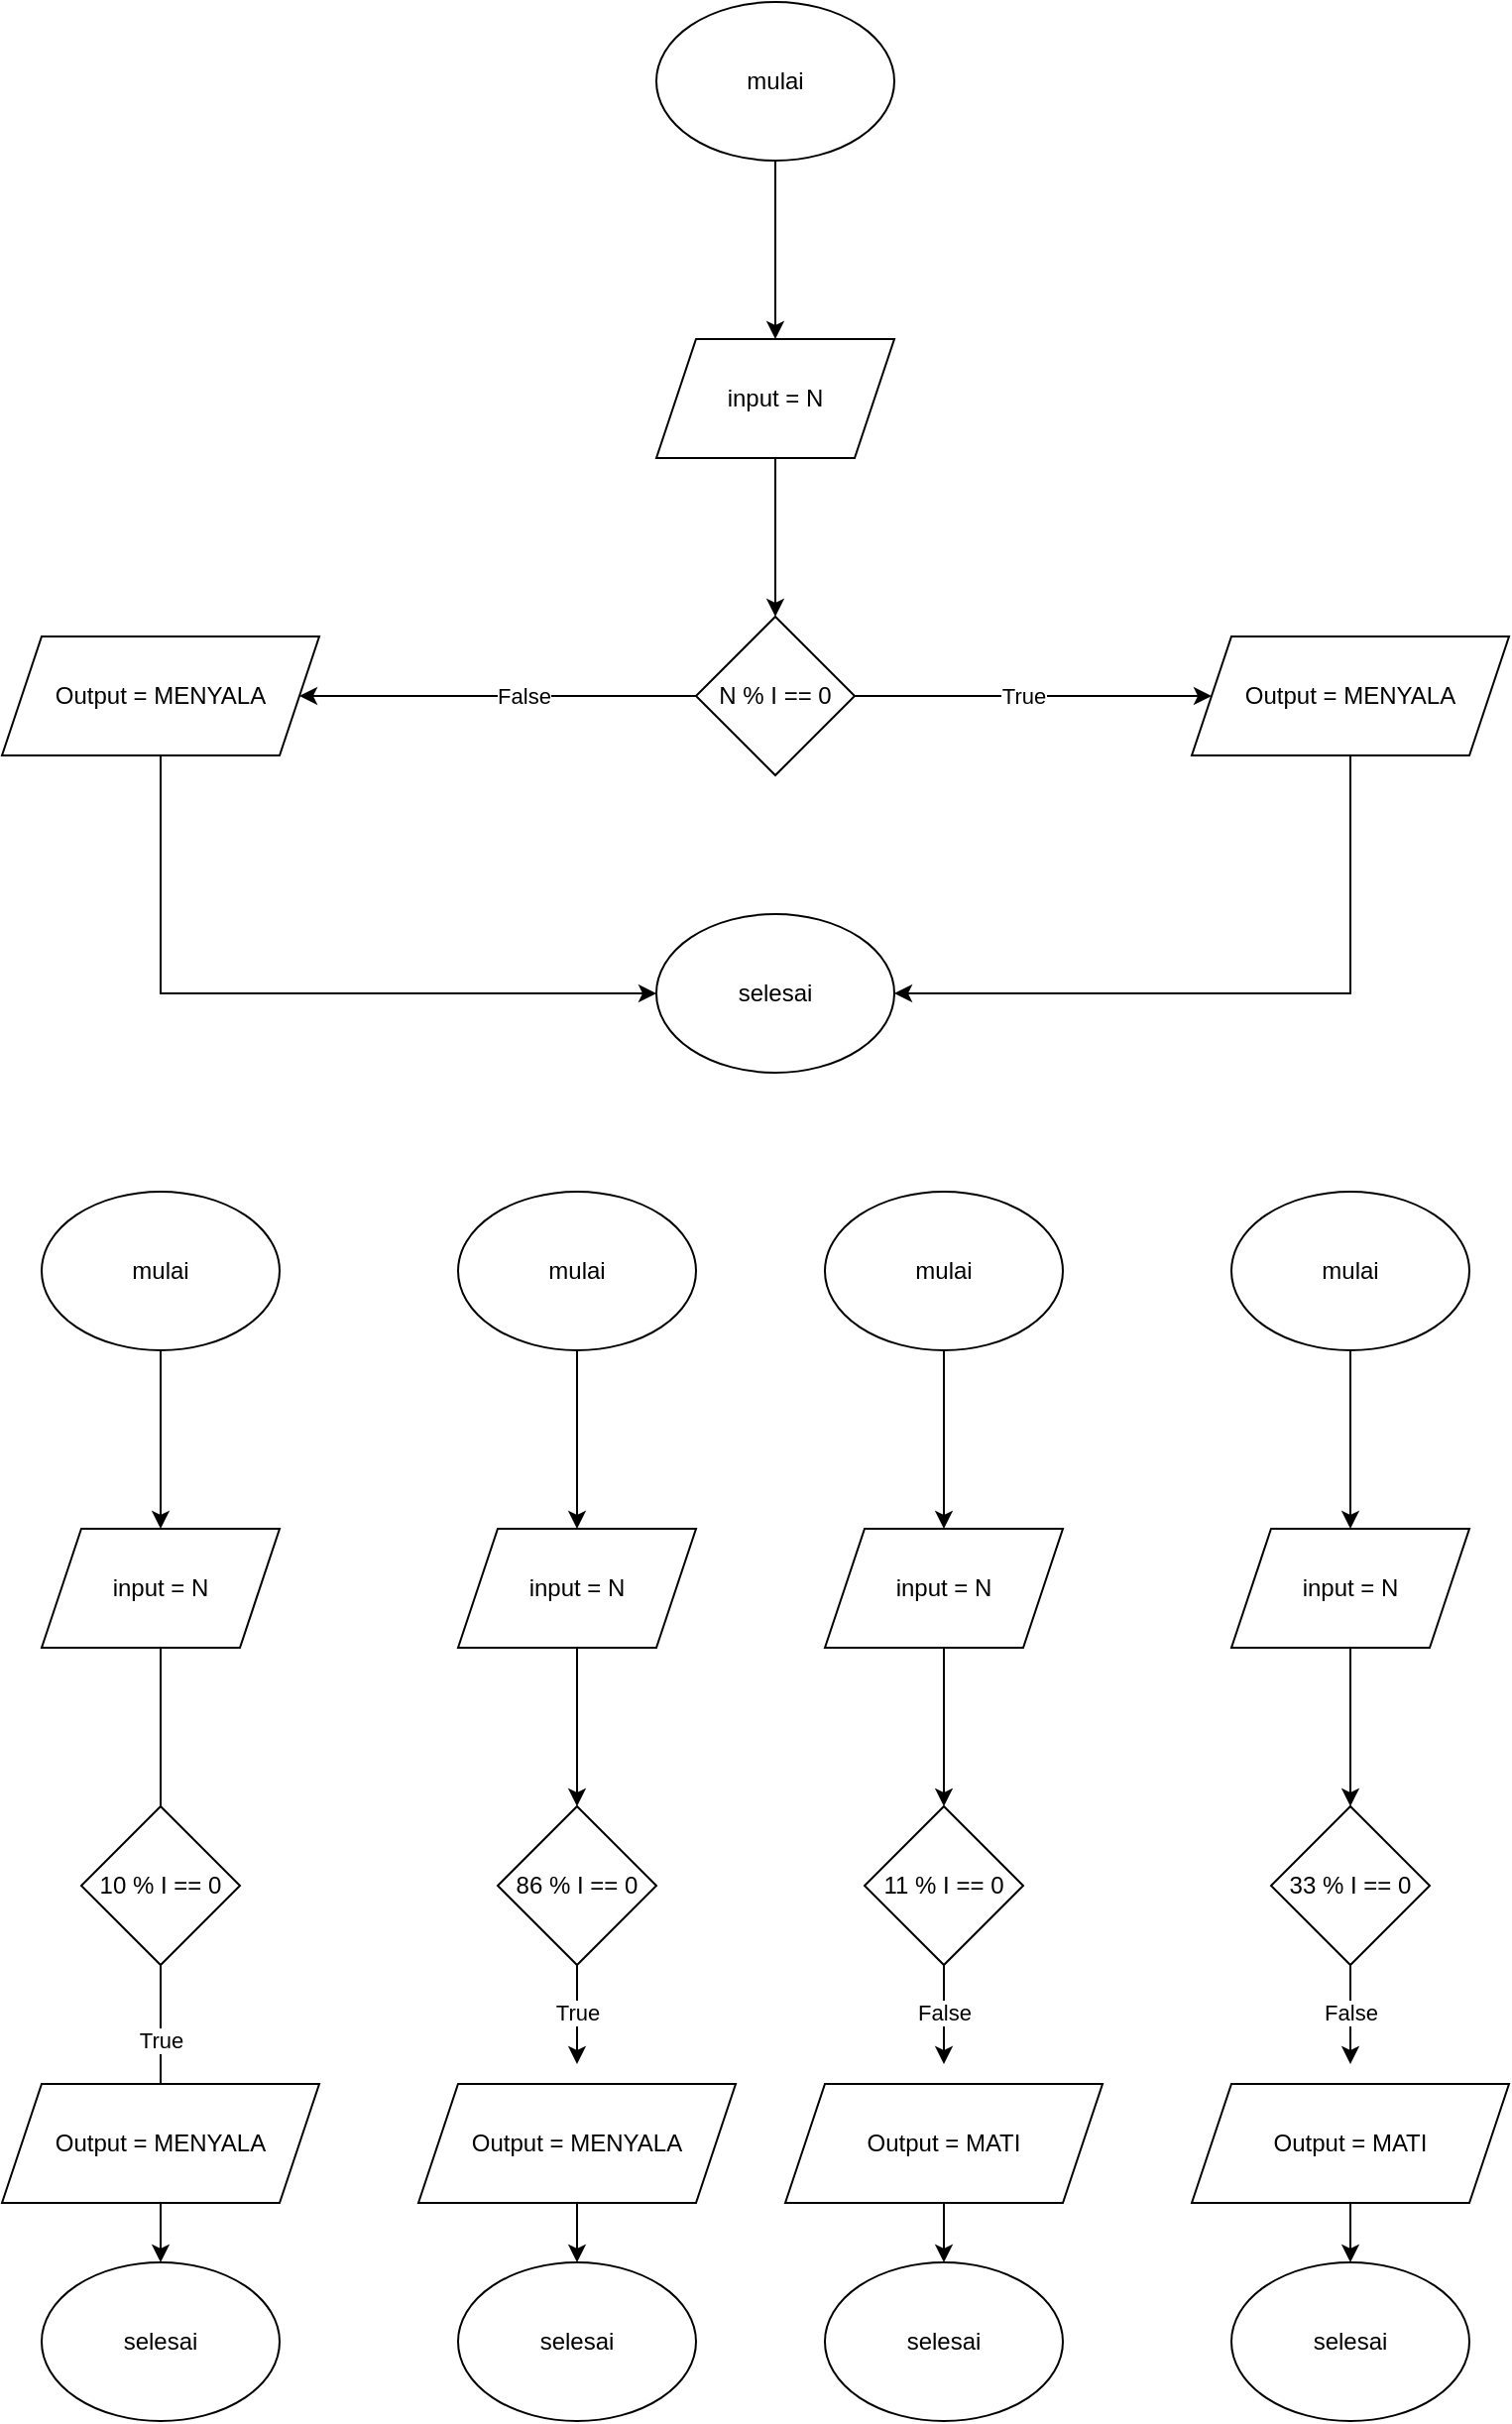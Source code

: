<mxfile version="21.7.4" type="github">
  <diagram name="Page-1" id="12Rv5dcUaICAHiCcWi_1">
    <mxGraphModel dx="1235" dy="628" grid="1" gridSize="10" guides="1" tooltips="1" connect="1" arrows="1" fold="1" page="1" pageScale="1" pageWidth="850" pageHeight="1100" math="0" shadow="0">
      <root>
        <mxCell id="0" />
        <mxCell id="1" parent="0" />
        <mxCell id="1ctL4JDtoW2BFLNi-hBh-3" value="" style="edgeStyle=orthogonalEdgeStyle;rounded=0;orthogonalLoop=1;jettySize=auto;html=1;" edge="1" parent="1" source="1ctL4JDtoW2BFLNi-hBh-1" target="1ctL4JDtoW2BFLNi-hBh-2">
          <mxGeometry relative="1" as="geometry" />
        </mxCell>
        <mxCell id="1ctL4JDtoW2BFLNi-hBh-1" value="mulai" style="ellipse;whiteSpace=wrap;html=1;" vertex="1" parent="1">
          <mxGeometry x="360" y="40" width="120" height="80" as="geometry" />
        </mxCell>
        <mxCell id="1ctL4JDtoW2BFLNi-hBh-5" value="" style="edgeStyle=orthogonalEdgeStyle;rounded=0;orthogonalLoop=1;jettySize=auto;html=1;" edge="1" parent="1" source="1ctL4JDtoW2BFLNi-hBh-2">
          <mxGeometry relative="1" as="geometry">
            <mxPoint x="420" y="350" as="targetPoint" />
          </mxGeometry>
        </mxCell>
        <mxCell id="1ctL4JDtoW2BFLNi-hBh-2" value="input = N" style="shape=parallelogram;perimeter=parallelogramPerimeter;whiteSpace=wrap;html=1;fixedSize=1;" vertex="1" parent="1">
          <mxGeometry x="360" y="210" width="120" height="60" as="geometry" />
        </mxCell>
        <mxCell id="1ctL4JDtoW2BFLNi-hBh-7" style="edgeStyle=orthogonalEdgeStyle;rounded=0;orthogonalLoop=1;jettySize=auto;html=1;" edge="1" parent="1" source="1ctL4JDtoW2BFLNi-hBh-6" target="1ctL4JDtoW2BFLNi-hBh-9">
          <mxGeometry relative="1" as="geometry">
            <mxPoint x="610" y="390" as="targetPoint" />
          </mxGeometry>
        </mxCell>
        <mxCell id="1ctL4JDtoW2BFLNi-hBh-8" value="True" style="edgeLabel;html=1;align=center;verticalAlign=middle;resizable=0;points=[];" vertex="1" connectable="0" parent="1ctL4JDtoW2BFLNi-hBh-7">
          <mxGeometry x="-0.054" relative="1" as="geometry">
            <mxPoint as="offset" />
          </mxGeometry>
        </mxCell>
        <mxCell id="1ctL4JDtoW2BFLNi-hBh-11" style="edgeStyle=orthogonalEdgeStyle;rounded=0;orthogonalLoop=1;jettySize=auto;html=1;" edge="1" parent="1" source="1ctL4JDtoW2BFLNi-hBh-6" target="1ctL4JDtoW2BFLNi-hBh-10">
          <mxGeometry relative="1" as="geometry" />
        </mxCell>
        <mxCell id="1ctL4JDtoW2BFLNi-hBh-12" value="False" style="edgeLabel;html=1;align=center;verticalAlign=middle;resizable=0;points=[];" vertex="1" connectable="0" parent="1ctL4JDtoW2BFLNi-hBh-11">
          <mxGeometry x="-0.132" relative="1" as="geometry">
            <mxPoint as="offset" />
          </mxGeometry>
        </mxCell>
        <mxCell id="1ctL4JDtoW2BFLNi-hBh-6" value="N % I == 0" style="rhombus;whiteSpace=wrap;html=1;" vertex="1" parent="1">
          <mxGeometry x="380" y="350" width="80" height="80" as="geometry" />
        </mxCell>
        <mxCell id="1ctL4JDtoW2BFLNi-hBh-17" style="edgeStyle=orthogonalEdgeStyle;rounded=0;orthogonalLoop=1;jettySize=auto;html=1;entryX=1;entryY=0.5;entryDx=0;entryDy=0;" edge="1" parent="1" source="1ctL4JDtoW2BFLNi-hBh-9" target="1ctL4JDtoW2BFLNi-hBh-15">
          <mxGeometry relative="1" as="geometry">
            <Array as="points">
              <mxPoint x="710" y="540" />
            </Array>
          </mxGeometry>
        </mxCell>
        <mxCell id="1ctL4JDtoW2BFLNi-hBh-9" value="Output = MENYALA" style="shape=parallelogram;perimeter=parallelogramPerimeter;whiteSpace=wrap;html=1;fixedSize=1;" vertex="1" parent="1">
          <mxGeometry x="630" y="360" width="160" height="60" as="geometry" />
        </mxCell>
        <mxCell id="1ctL4JDtoW2BFLNi-hBh-18" style="edgeStyle=orthogonalEdgeStyle;rounded=0;orthogonalLoop=1;jettySize=auto;html=1;entryX=0;entryY=0.5;entryDx=0;entryDy=0;" edge="1" parent="1" source="1ctL4JDtoW2BFLNi-hBh-10" target="1ctL4JDtoW2BFLNi-hBh-15">
          <mxGeometry relative="1" as="geometry">
            <Array as="points">
              <mxPoint x="110" y="540" />
            </Array>
          </mxGeometry>
        </mxCell>
        <mxCell id="1ctL4JDtoW2BFLNi-hBh-10" value="Output = MENYALA" style="shape=parallelogram;perimeter=parallelogramPerimeter;whiteSpace=wrap;html=1;fixedSize=1;" vertex="1" parent="1">
          <mxGeometry x="30" y="360" width="160" height="60" as="geometry" />
        </mxCell>
        <mxCell id="1ctL4JDtoW2BFLNi-hBh-15" value="selesai" style="ellipse;whiteSpace=wrap;html=1;" vertex="1" parent="1">
          <mxGeometry x="360" y="500" width="120" height="80" as="geometry" />
        </mxCell>
        <mxCell id="1ctL4JDtoW2BFLNi-hBh-19" value="" style="edgeStyle=orthogonalEdgeStyle;rounded=0;orthogonalLoop=1;jettySize=auto;html=1;" edge="1" parent="1" source="1ctL4JDtoW2BFLNi-hBh-20" target="1ctL4JDtoW2BFLNi-hBh-22">
          <mxGeometry relative="1" as="geometry" />
        </mxCell>
        <mxCell id="1ctL4JDtoW2BFLNi-hBh-20" value="mulai" style="ellipse;whiteSpace=wrap;html=1;" vertex="1" parent="1">
          <mxGeometry x="50" y="640" width="120" height="80" as="geometry" />
        </mxCell>
        <mxCell id="1ctL4JDtoW2BFLNi-hBh-21" value="" style="edgeStyle=orthogonalEdgeStyle;rounded=0;orthogonalLoop=1;jettySize=auto;html=1;" edge="1" parent="1" source="1ctL4JDtoW2BFLNi-hBh-22">
          <mxGeometry relative="1" as="geometry">
            <mxPoint x="110" y="980" as="targetPoint" />
          </mxGeometry>
        </mxCell>
        <mxCell id="1ctL4JDtoW2BFLNi-hBh-22" value="input = N" style="shape=parallelogram;perimeter=parallelogramPerimeter;whiteSpace=wrap;html=1;fixedSize=1;" vertex="1" parent="1">
          <mxGeometry x="50" y="810" width="120" height="60" as="geometry" />
        </mxCell>
        <mxCell id="1ctL4JDtoW2BFLNi-hBh-23" style="edgeStyle=orthogonalEdgeStyle;rounded=0;orthogonalLoop=1;jettySize=auto;html=1;" edge="1" parent="1" source="1ctL4JDtoW2BFLNi-hBh-27">
          <mxGeometry relative="1" as="geometry">
            <mxPoint x="110" y="1110" as="targetPoint" />
          </mxGeometry>
        </mxCell>
        <mxCell id="1ctL4JDtoW2BFLNi-hBh-24" value="True" style="edgeLabel;html=1;align=center;verticalAlign=middle;resizable=0;points=[];" vertex="1" connectable="0" parent="1ctL4JDtoW2BFLNi-hBh-23">
          <mxGeometry x="-0.054" relative="1" as="geometry">
            <mxPoint as="offset" />
          </mxGeometry>
        </mxCell>
        <mxCell id="1ctL4JDtoW2BFLNi-hBh-27" value="10 % I == 0" style="rhombus;whiteSpace=wrap;html=1;" vertex="1" parent="1">
          <mxGeometry x="70" y="950" width="80" height="80" as="geometry" />
        </mxCell>
        <mxCell id="1ctL4JDtoW2BFLNi-hBh-28" style="rounded=0;orthogonalLoop=1;jettySize=auto;html=1;entryX=0.5;entryY=0;entryDx=0;entryDy=0;" edge="1" parent="1" source="1ctL4JDtoW2BFLNi-hBh-29" target="1ctL4JDtoW2BFLNi-hBh-32">
          <mxGeometry relative="1" as="geometry" />
        </mxCell>
        <mxCell id="1ctL4JDtoW2BFLNi-hBh-29" value="Output = MENYALA" style="shape=parallelogram;perimeter=parallelogramPerimeter;whiteSpace=wrap;html=1;fixedSize=1;" vertex="1" parent="1">
          <mxGeometry x="30" y="1090" width="160" height="60" as="geometry" />
        </mxCell>
        <mxCell id="1ctL4JDtoW2BFLNi-hBh-32" value="selesai" style="ellipse;whiteSpace=wrap;html=1;" vertex="1" parent="1">
          <mxGeometry x="50" y="1180" width="120" height="80" as="geometry" />
        </mxCell>
        <mxCell id="1ctL4JDtoW2BFLNi-hBh-33" value="" style="edgeStyle=orthogonalEdgeStyle;rounded=0;orthogonalLoop=1;jettySize=auto;html=1;" edge="1" parent="1" source="1ctL4JDtoW2BFLNi-hBh-34" target="1ctL4JDtoW2BFLNi-hBh-36">
          <mxGeometry relative="1" as="geometry" />
        </mxCell>
        <mxCell id="1ctL4JDtoW2BFLNi-hBh-34" value="mulai" style="ellipse;whiteSpace=wrap;html=1;" vertex="1" parent="1">
          <mxGeometry x="260" y="640" width="120" height="80" as="geometry" />
        </mxCell>
        <mxCell id="1ctL4JDtoW2BFLNi-hBh-35" value="" style="edgeStyle=orthogonalEdgeStyle;rounded=0;orthogonalLoop=1;jettySize=auto;html=1;" edge="1" parent="1" source="1ctL4JDtoW2BFLNi-hBh-36">
          <mxGeometry relative="1" as="geometry">
            <mxPoint x="320" y="950" as="targetPoint" />
          </mxGeometry>
        </mxCell>
        <mxCell id="1ctL4JDtoW2BFLNi-hBh-36" value="input = N" style="shape=parallelogram;perimeter=parallelogramPerimeter;whiteSpace=wrap;html=1;fixedSize=1;" vertex="1" parent="1">
          <mxGeometry x="260" y="810" width="120" height="60" as="geometry" />
        </mxCell>
        <mxCell id="1ctL4JDtoW2BFLNi-hBh-37" style="edgeStyle=orthogonalEdgeStyle;rounded=0;orthogonalLoop=1;jettySize=auto;html=1;" edge="1" parent="1" source="1ctL4JDtoW2BFLNi-hBh-39">
          <mxGeometry relative="1" as="geometry">
            <mxPoint x="320" y="1080" as="targetPoint" />
          </mxGeometry>
        </mxCell>
        <mxCell id="1ctL4JDtoW2BFLNi-hBh-38" value="True" style="edgeLabel;html=1;align=center;verticalAlign=middle;resizable=0;points=[];" vertex="1" connectable="0" parent="1ctL4JDtoW2BFLNi-hBh-37">
          <mxGeometry x="-0.054" relative="1" as="geometry">
            <mxPoint as="offset" />
          </mxGeometry>
        </mxCell>
        <mxCell id="1ctL4JDtoW2BFLNi-hBh-39" value="86 % I == 0" style="rhombus;whiteSpace=wrap;html=1;" vertex="1" parent="1">
          <mxGeometry x="280" y="950" width="80" height="80" as="geometry" />
        </mxCell>
        <mxCell id="1ctL4JDtoW2BFLNi-hBh-40" style="rounded=0;orthogonalLoop=1;jettySize=auto;html=1;entryX=0.5;entryY=0;entryDx=0;entryDy=0;" edge="1" parent="1" source="1ctL4JDtoW2BFLNi-hBh-41" target="1ctL4JDtoW2BFLNi-hBh-42">
          <mxGeometry relative="1" as="geometry" />
        </mxCell>
        <mxCell id="1ctL4JDtoW2BFLNi-hBh-41" value="Output = MENYALA" style="shape=parallelogram;perimeter=parallelogramPerimeter;whiteSpace=wrap;html=1;fixedSize=1;" vertex="1" parent="1">
          <mxGeometry x="240" y="1090" width="160" height="60" as="geometry" />
        </mxCell>
        <mxCell id="1ctL4JDtoW2BFLNi-hBh-42" value="selesai" style="ellipse;whiteSpace=wrap;html=1;" vertex="1" parent="1">
          <mxGeometry x="260" y="1180" width="120" height="80" as="geometry" />
        </mxCell>
        <mxCell id="1ctL4JDtoW2BFLNi-hBh-43" value="" style="edgeStyle=orthogonalEdgeStyle;rounded=0;orthogonalLoop=1;jettySize=auto;html=1;" edge="1" parent="1" source="1ctL4JDtoW2BFLNi-hBh-44" target="1ctL4JDtoW2BFLNi-hBh-46">
          <mxGeometry relative="1" as="geometry" />
        </mxCell>
        <mxCell id="1ctL4JDtoW2BFLNi-hBh-44" value="mulai" style="ellipse;whiteSpace=wrap;html=1;" vertex="1" parent="1">
          <mxGeometry x="445" y="640" width="120" height="80" as="geometry" />
        </mxCell>
        <mxCell id="1ctL4JDtoW2BFLNi-hBh-45" value="" style="edgeStyle=orthogonalEdgeStyle;rounded=0;orthogonalLoop=1;jettySize=auto;html=1;" edge="1" parent="1" source="1ctL4JDtoW2BFLNi-hBh-46">
          <mxGeometry relative="1" as="geometry">
            <mxPoint x="505" y="950" as="targetPoint" />
          </mxGeometry>
        </mxCell>
        <mxCell id="1ctL4JDtoW2BFLNi-hBh-46" value="input = N" style="shape=parallelogram;perimeter=parallelogramPerimeter;whiteSpace=wrap;html=1;fixedSize=1;" vertex="1" parent="1">
          <mxGeometry x="445" y="810" width="120" height="60" as="geometry" />
        </mxCell>
        <mxCell id="1ctL4JDtoW2BFLNi-hBh-47" style="edgeStyle=orthogonalEdgeStyle;rounded=0;orthogonalLoop=1;jettySize=auto;html=1;" edge="1" parent="1" source="1ctL4JDtoW2BFLNi-hBh-49">
          <mxGeometry relative="1" as="geometry">
            <mxPoint x="505" y="1080" as="targetPoint" />
          </mxGeometry>
        </mxCell>
        <mxCell id="1ctL4JDtoW2BFLNi-hBh-48" value="False" style="edgeLabel;html=1;align=center;verticalAlign=middle;resizable=0;points=[];" vertex="1" connectable="0" parent="1ctL4JDtoW2BFLNi-hBh-47">
          <mxGeometry x="-0.054" relative="1" as="geometry">
            <mxPoint as="offset" />
          </mxGeometry>
        </mxCell>
        <mxCell id="1ctL4JDtoW2BFLNi-hBh-49" value="11 % I == 0" style="rhombus;whiteSpace=wrap;html=1;" vertex="1" parent="1">
          <mxGeometry x="465" y="950" width="80" height="80" as="geometry" />
        </mxCell>
        <mxCell id="1ctL4JDtoW2BFLNi-hBh-50" style="rounded=0;orthogonalLoop=1;jettySize=auto;html=1;entryX=0.5;entryY=0;entryDx=0;entryDy=0;" edge="1" parent="1" source="1ctL4JDtoW2BFLNi-hBh-51" target="1ctL4JDtoW2BFLNi-hBh-52">
          <mxGeometry relative="1" as="geometry" />
        </mxCell>
        <mxCell id="1ctL4JDtoW2BFLNi-hBh-51" value="Output = MATI" style="shape=parallelogram;perimeter=parallelogramPerimeter;whiteSpace=wrap;html=1;fixedSize=1;" vertex="1" parent="1">
          <mxGeometry x="425" y="1090" width="160" height="60" as="geometry" />
        </mxCell>
        <mxCell id="1ctL4JDtoW2BFLNi-hBh-52" value="selesai" style="ellipse;whiteSpace=wrap;html=1;" vertex="1" parent="1">
          <mxGeometry x="445" y="1180" width="120" height="80" as="geometry" />
        </mxCell>
        <mxCell id="1ctL4JDtoW2BFLNi-hBh-53" value="" style="edgeStyle=orthogonalEdgeStyle;rounded=0;orthogonalLoop=1;jettySize=auto;html=1;" edge="1" parent="1" source="1ctL4JDtoW2BFLNi-hBh-54" target="1ctL4JDtoW2BFLNi-hBh-56">
          <mxGeometry relative="1" as="geometry" />
        </mxCell>
        <mxCell id="1ctL4JDtoW2BFLNi-hBh-54" value="mulai" style="ellipse;whiteSpace=wrap;html=1;" vertex="1" parent="1">
          <mxGeometry x="650" y="640" width="120" height="80" as="geometry" />
        </mxCell>
        <mxCell id="1ctL4JDtoW2BFLNi-hBh-55" value="" style="edgeStyle=orthogonalEdgeStyle;rounded=0;orthogonalLoop=1;jettySize=auto;html=1;" edge="1" parent="1" source="1ctL4JDtoW2BFLNi-hBh-56">
          <mxGeometry relative="1" as="geometry">
            <mxPoint x="710" y="950" as="targetPoint" />
          </mxGeometry>
        </mxCell>
        <mxCell id="1ctL4JDtoW2BFLNi-hBh-56" value="input = N" style="shape=parallelogram;perimeter=parallelogramPerimeter;whiteSpace=wrap;html=1;fixedSize=1;" vertex="1" parent="1">
          <mxGeometry x="650" y="810" width="120" height="60" as="geometry" />
        </mxCell>
        <mxCell id="1ctL4JDtoW2BFLNi-hBh-57" style="edgeStyle=orthogonalEdgeStyle;rounded=0;orthogonalLoop=1;jettySize=auto;html=1;" edge="1" parent="1" source="1ctL4JDtoW2BFLNi-hBh-59">
          <mxGeometry relative="1" as="geometry">
            <mxPoint x="710" y="1080" as="targetPoint" />
          </mxGeometry>
        </mxCell>
        <mxCell id="1ctL4JDtoW2BFLNi-hBh-58" value="False" style="edgeLabel;html=1;align=center;verticalAlign=middle;resizable=0;points=[];" vertex="1" connectable="0" parent="1ctL4JDtoW2BFLNi-hBh-57">
          <mxGeometry x="-0.054" relative="1" as="geometry">
            <mxPoint as="offset" />
          </mxGeometry>
        </mxCell>
        <mxCell id="1ctL4JDtoW2BFLNi-hBh-59" value="33 % I == 0" style="rhombus;whiteSpace=wrap;html=1;" vertex="1" parent="1">
          <mxGeometry x="670" y="950" width="80" height="80" as="geometry" />
        </mxCell>
        <mxCell id="1ctL4JDtoW2BFLNi-hBh-60" style="rounded=0;orthogonalLoop=1;jettySize=auto;html=1;entryX=0.5;entryY=0;entryDx=0;entryDy=0;" edge="1" parent="1" source="1ctL4JDtoW2BFLNi-hBh-61" target="1ctL4JDtoW2BFLNi-hBh-62">
          <mxGeometry relative="1" as="geometry" />
        </mxCell>
        <mxCell id="1ctL4JDtoW2BFLNi-hBh-61" value="Output = MATI" style="shape=parallelogram;perimeter=parallelogramPerimeter;whiteSpace=wrap;html=1;fixedSize=1;" vertex="1" parent="1">
          <mxGeometry x="630" y="1090" width="160" height="60" as="geometry" />
        </mxCell>
        <mxCell id="1ctL4JDtoW2BFLNi-hBh-62" value="selesai" style="ellipse;whiteSpace=wrap;html=1;" vertex="1" parent="1">
          <mxGeometry x="650" y="1180" width="120" height="80" as="geometry" />
        </mxCell>
      </root>
    </mxGraphModel>
  </diagram>
</mxfile>
